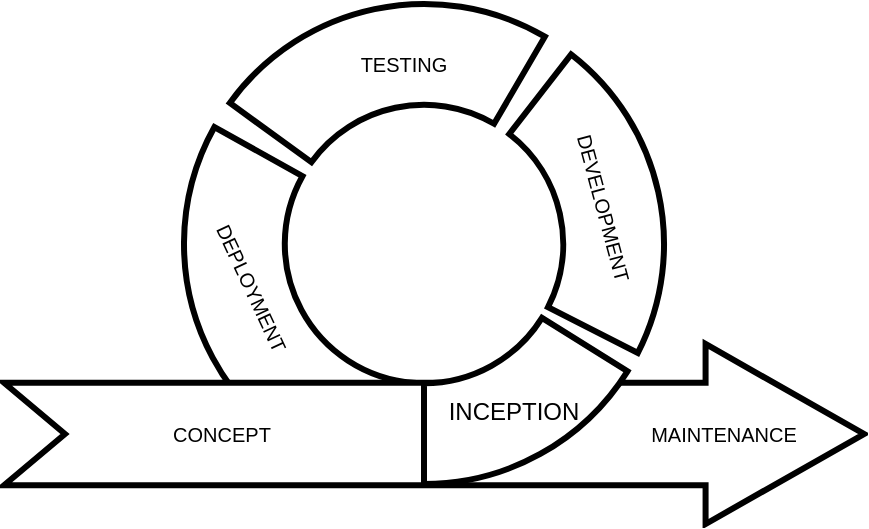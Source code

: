 <mxfile>
    <diagram id="pJ5VQRG_QssLD8qk85Z7" name="Page-1">
        <mxGraphModel dx="673" dy="489" grid="1" gridSize="10" guides="1" tooltips="1" connect="1" arrows="1" fold="1" page="1" pageScale="1" pageWidth="2000" pageHeight="1100" math="0" shadow="0">
            <root>
                <mxCell id="0"/>
                <mxCell id="1" parent="0"/>
                <mxCell id="38" value="" style="verticalLabelPosition=bottom;verticalAlign=top;html=1;shape=mxgraph.basic.partConcEllipse;startAngle=0.512;endAngle=0.831;arcWidth=0.42;strokeWidth=3;" vertex="1" parent="1">
                    <mxGeometry x="800" y="280" width="240" height="240" as="geometry"/>
                </mxCell>
                <mxCell id="20" value="" style="html=1;shadow=0;dashed=0;align=center;verticalAlign=middle;shape=mxgraph.arrows2.arrow;dy=0.43;dx=79.21;flipH=0;notch=30.5;strokeWidth=3;movable=1;resizable=1;rotatable=1;deletable=1;editable=1;connectable=1;" vertex="1" parent="1">
                    <mxGeometry x="710" y="450" width="430" height="90" as="geometry"/>
                </mxCell>
                <mxCell id="9" value="" style="verticalLabelPosition=bottom;verticalAlign=top;html=1;shape=mxgraph.basic.partConcEllipse;startAngle=0.339;endAngle=0.5;arcWidth=0.42;strokeWidth=3;" vertex="1" parent="1">
                    <mxGeometry x="800" y="280" width="240" height="240" as="geometry"/>
                </mxCell>
                <mxCell id="21" value="" style="verticalLabelPosition=bottom;verticalAlign=top;html=1;shape=mxgraph.basic.partConcEllipse;startAngle=0.105;endAngle=0.325;arcWidth=0.42;strokeWidth=3;" vertex="1" parent="1">
                    <mxGeometry x="800" y="280" width="240" height="240" as="geometry"/>
                </mxCell>
                <mxCell id="22" value="&lt;font style=&quot;font-size: 10px;&quot;&gt;CONCEPT&lt;/font&gt;" style="text;html=1;strokeColor=none;fillColor=none;align=center;verticalAlign=middle;whiteSpace=wrap;rounded=0;strokeWidth=3;" vertex="1" parent="1">
                    <mxGeometry x="779" y="480" width="80" height="30" as="geometry"/>
                </mxCell>
                <mxCell id="34" value="&lt;div style=&quot;&quot;&gt;&lt;font style=&quot;font-size: 12px;&quot;&gt;INCEPTION&lt;/font&gt;&lt;/div&gt;" style="text;html=1;strokeColor=none;fillColor=none;align=center;verticalAlign=middle;whiteSpace=wrap;rounded=0;strokeWidth=3;rotation=0;" vertex="1" parent="1">
                    <mxGeometry x="935" y="469" width="60" height="30" as="geometry"/>
                </mxCell>
                <mxCell id="35" value="&lt;div style=&quot;&quot;&gt;&lt;font style=&quot;font-size: 10px;&quot;&gt;DEVELOPMENT&lt;/font&gt;&lt;/div&gt;" style="text;html=1;strokeColor=none;fillColor=none;align=center;verticalAlign=middle;whiteSpace=wrap;rounded=0;strokeWidth=3;rotation=75;" vertex="1" parent="1">
                    <mxGeometry x="966" y="372" width="88" height="20" as="geometry"/>
                </mxCell>
                <mxCell id="36" value="" style="verticalLabelPosition=bottom;verticalAlign=top;html=1;shape=mxgraph.basic.partConcEllipse;startAngle=0.85;endAngle=0.084;arcWidth=0.42;strokeWidth=3;" vertex="1" parent="1">
                    <mxGeometry x="800" y="280" width="240" height="240" as="geometry"/>
                </mxCell>
                <mxCell id="37" value="&lt;div style=&quot;&quot;&gt;&lt;font style=&quot;font-size: 10px;&quot;&gt;TESTING&lt;/font&gt;&lt;/div&gt;" style="text;html=1;strokeColor=none;fillColor=none;align=center;verticalAlign=middle;whiteSpace=wrap;rounded=0;strokeWidth=3;" vertex="1" parent="1">
                    <mxGeometry x="885" y="300" width="50" height="20" as="geometry"/>
                </mxCell>
                <mxCell id="39" value="&lt;div style=&quot;&quot;&gt;&lt;font style=&quot;font-size: 10px;&quot;&gt;DEPLOYMENT&lt;/font&gt;&lt;/div&gt;" style="text;html=1;strokeColor=none;fillColor=none;align=center;verticalAlign=middle;whiteSpace=wrap;rounded=0;strokeWidth=3;rotation=65;" vertex="1" parent="1">
                    <mxGeometry x="809" y="412" width="50" height="20" as="geometry"/>
                </mxCell>
                <mxCell id="40" value="&lt;font style=&quot;font-size: 10px;&quot;&gt;MAINTENANCE&lt;/font&gt;" style="text;html=1;strokeColor=none;fillColor=none;align=center;verticalAlign=middle;whiteSpace=wrap;rounded=0;strokeWidth=3;" vertex="1" parent="1">
                    <mxGeometry x="1030" y="480" width="80" height="30" as="geometry"/>
                </mxCell>
            </root>
        </mxGraphModel>
    </diagram>
</mxfile>